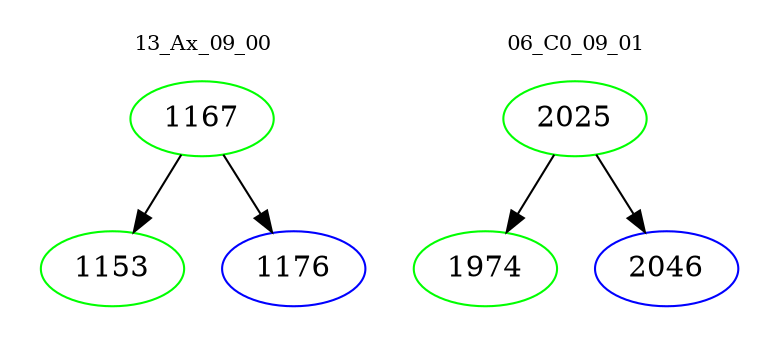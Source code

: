 digraph{
subgraph cluster_0 {
color = white
label = "13_Ax_09_00";
fontsize=10;
T0_1167 [label="1167", color="green"]
T0_1167 -> T0_1153 [color="black"]
T0_1153 [label="1153", color="green"]
T0_1167 -> T0_1176 [color="black"]
T0_1176 [label="1176", color="blue"]
}
subgraph cluster_1 {
color = white
label = "06_C0_09_01";
fontsize=10;
T1_2025 [label="2025", color="green"]
T1_2025 -> T1_1974 [color="black"]
T1_1974 [label="1974", color="green"]
T1_2025 -> T1_2046 [color="black"]
T1_2046 [label="2046", color="blue"]
}
}
